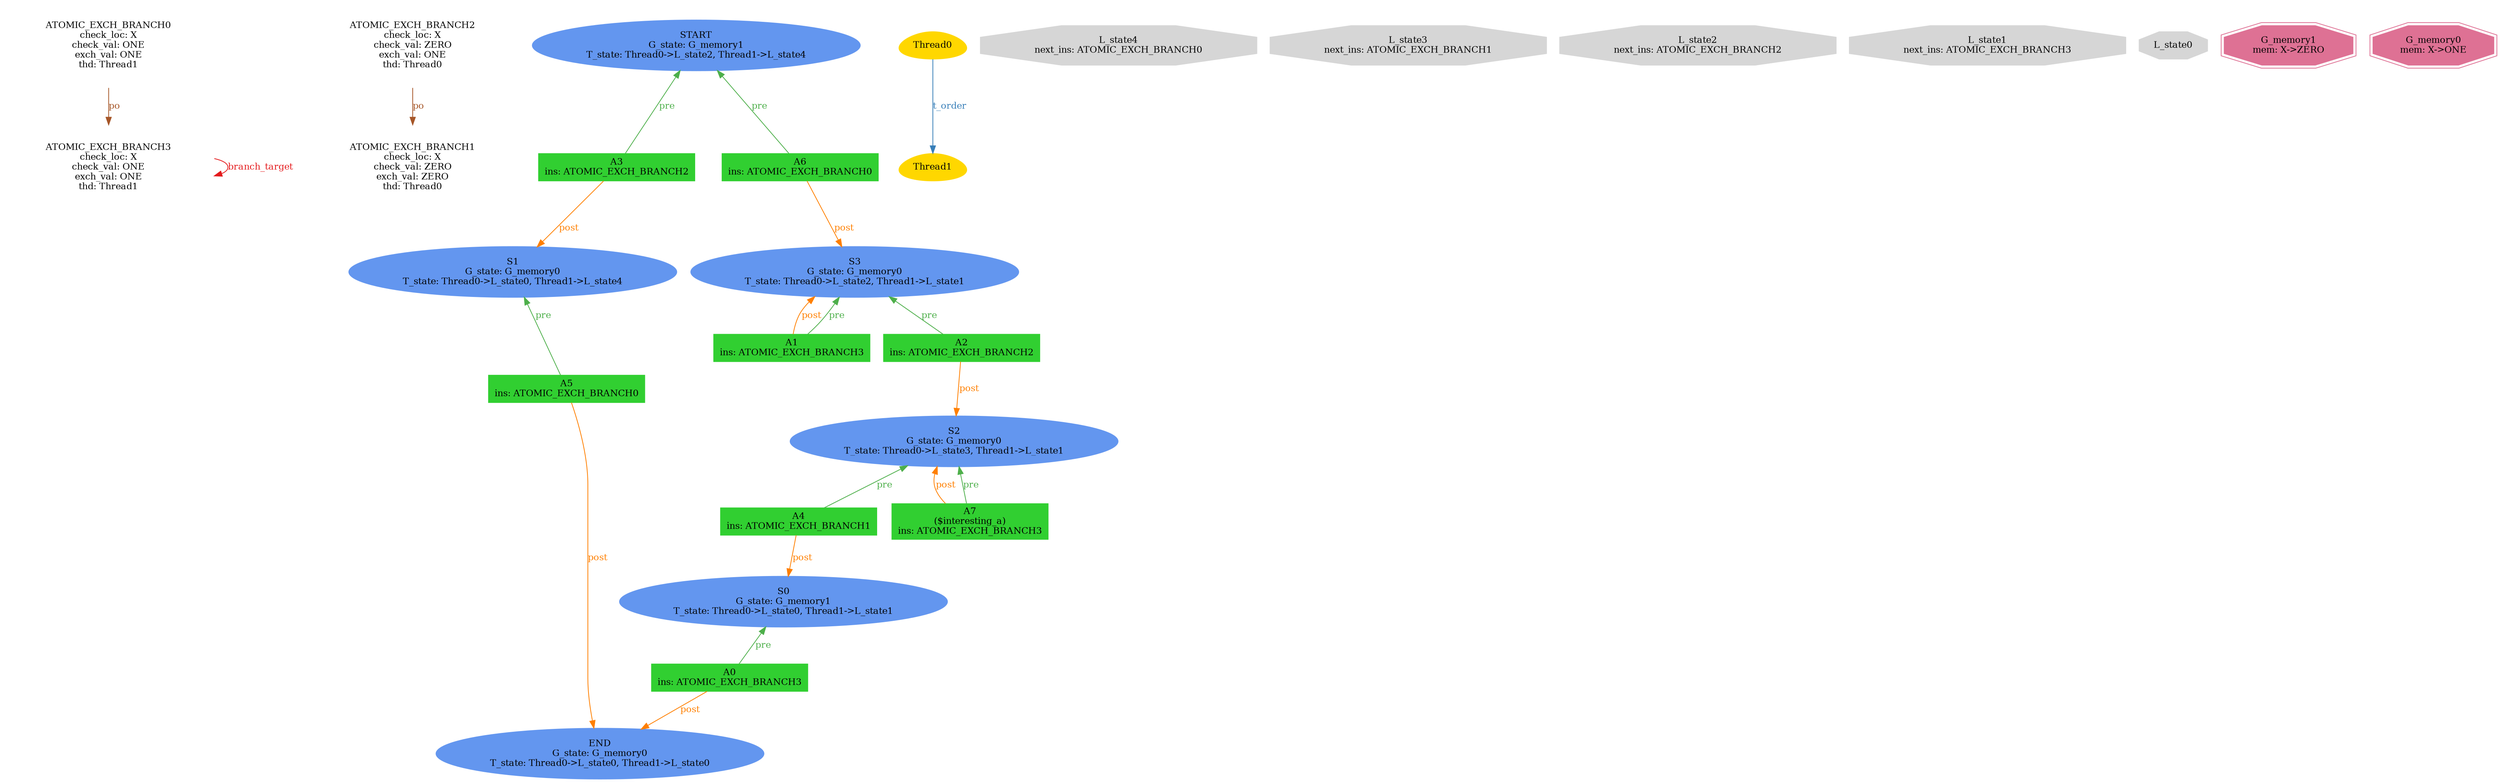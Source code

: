 digraph "graph" {
graph [fontsize=12]
node [fontsize=12]
edge [fontsize=12]
rankdir=TB;
"N18" -> "N18" [uuid = "<ATOMIC_EXCH_BRANCH3, ATOMIC_EXCH_BRANCH3>", color = "#e41a1c", fontcolor = "#e41a1c", style = "solid", label = "branch_target", dir = "forward", weight = "1"]
"N19" -> "N18" [uuid = "<ATOMIC_EXCH_BRANCH0, ATOMIC_EXCH_BRANCH3>", color = "#a65628", fontcolor = "#a65628", style = "solid", label = "po", dir = "forward", weight = "1"]
"N17" -> "N16" [uuid = "<ATOMIC_EXCH_BRANCH2, ATOMIC_EXCH_BRANCH1>", color = "#a65628", fontcolor = "#a65628", style = "solid", label = "po", dir = "forward", weight = "1"]
"N13" -> "N9" [uuid = "<A0, END>", color = "#ff7f00", fontcolor = "#ff7f00", style = "solid", label = "post", dir = "forward", weight = "1"]
"N24" -> "N20" [uuid = "<A1, S3>", color = "#ff7f00", fontcolor = "#ff7f00", style = "solid", label = "post", dir = "back", weight = "1"]
"N23" -> "N22" [uuid = "<A2, S2>", color = "#ff7f00", fontcolor = "#ff7f00", style = "solid", label = "post", dir = "forward", weight = "1"]
"N12" -> "N11" [uuid = "<A3, S1>", color = "#ff7f00", fontcolor = "#ff7f00", style = "solid", label = "post", dir = "forward", weight = "1"]
"N15" -> "N14" [uuid = "<A4, S0>", color = "#ff7f00", fontcolor = "#ff7f00", style = "solid", label = "post", dir = "forward", weight = "1"]
"N10" -> "N9" [uuid = "<A5, END>", color = "#ff7f00", fontcolor = "#ff7f00", style = "solid", label = "post", dir = "forward", weight = "1"]
"N25" -> "N24" [uuid = "<A6, S3>", color = "#ff7f00", fontcolor = "#ff7f00", style = "solid", label = "post", dir = "forward", weight = "1"]
"N22" -> "N21" [uuid = "<A7, S2>", color = "#ff7f00", fontcolor = "#ff7f00", style = "solid", label = "post", dir = "back", weight = "1"]
"N14" -> "N13" [uuid = "<A0, S0>", color = "#4daf4a", fontcolor = "#4daf4a", style = "solid", label = "pre", dir = "back", weight = "1"]
"N24" -> "N20" [uuid = "<A1, S3>", color = "#4daf4a", fontcolor = "#4daf4a", style = "solid", label = "pre", dir = "back", weight = "1"]
"N24" -> "N23" [uuid = "<A2, S3>", color = "#4daf4a", fontcolor = "#4daf4a", style = "solid", label = "pre", dir = "back", weight = "1"]
"N26" -> "N12" [uuid = "<A3, START>", color = "#4daf4a", fontcolor = "#4daf4a", style = "solid", label = "pre", dir = "back", weight = "1"]
"N22" -> "N15" [uuid = "<A4, S2>", color = "#4daf4a", fontcolor = "#4daf4a", style = "solid", label = "pre", dir = "back", weight = "1"]
"N11" -> "N10" [uuid = "<A5, S1>", color = "#4daf4a", fontcolor = "#4daf4a", style = "solid", label = "pre", dir = "back", weight = "1"]
"N26" -> "N25" [uuid = "<A6, START>", color = "#4daf4a", fontcolor = "#4daf4a", style = "solid", label = "pre", dir = "back", weight = "1"]
"N22" -> "N21" [uuid = "<A7, S2>", color = "#4daf4a", fontcolor = "#4daf4a", style = "solid", label = "pre", dir = "back", weight = "1"]
"N8" -> "N7" [uuid = "<Thread0, Thread1>", color = "#377eb8", fontcolor = "#377eb8", style = "solid", label = "t_order", dir = "forward", weight = "1"]
"N0" [uuid="L_state4", label="L_state4\nnext_ins: ATOMIC_EXCH_BRANCH0", color="#d6d6d6", fontcolor = "#000000", shape = "octagon", style = "filled, solid"]
"N1" [uuid="L_state3", label="L_state3\nnext_ins: ATOMIC_EXCH_BRANCH1", color="#d6d6d6", fontcolor = "#000000", shape = "octagon", style = "filled, solid"]
"N2" [uuid="L_state2", label="L_state2\nnext_ins: ATOMIC_EXCH_BRANCH2", color="#d6d6d6", fontcolor = "#000000", shape = "octagon", style = "filled, solid"]
"N3" [uuid="L_state1", label="L_state1\nnext_ins: ATOMIC_EXCH_BRANCH3", color="#d6d6d6", fontcolor = "#000000", shape = "octagon", style = "filled, solid"]
"N4" [uuid="L_state0", label="L_state0", color="#d6d6d6", fontcolor = "#000000", shape = "octagon", style = "filled, solid"]
"N5" [uuid="G_memory1", label="G_memory1\nmem: X->ZERO", color="#de7194", fontcolor = "#000000", shape = "doubleoctagon", style = "filled, solid"]
"N6" [uuid="G_memory0", label="G_memory0\nmem: X->ONE", color="#de7194", fontcolor = "#000000", shape = "doubleoctagon", style = "filled, solid"]
"N7" [uuid="Thread1", label="Thread1", color="#ffd700", fontcolor = "#000000", shape = "egg", style = "filled, solid"]
"N8" [uuid="Thread0", label="Thread0", color="#ffd700", fontcolor = "#000000", shape = "egg", style = "filled, solid"]
"N9" [uuid="END", label="END\nG_state: G_memory0\nT_state: Thread0->L_state0, Thread1->L_state0", color="#6396ef", fontcolor = "#000000", shape = "ellipse", style = "filled, solid"]
"N10" [uuid="A5", label="A5\nins: ATOMIC_EXCH_BRANCH0", color="#31cf31", fontcolor = "#000000", shape = "box", style = "filled, solid"]
"N11" [uuid="S1", label="S1\nG_state: G_memory0\nT_state: Thread0->L_state0, Thread1->L_state4", color="#6396ef", fontcolor = "#000000", shape = "ellipse", style = "filled, solid"]
"N12" [uuid="A3", label="A3\nins: ATOMIC_EXCH_BRANCH2", color="#31cf31", fontcolor = "#000000", shape = "box", style = "filled, solid"]
"N13" [uuid="A0", label="A0\nins: ATOMIC_EXCH_BRANCH3", color="#31cf31", fontcolor = "#000000", shape = "box", style = "filled, solid"]
"N14" [uuid="S0", label="S0\nG_state: G_memory1\nT_state: Thread0->L_state0, Thread1->L_state1", color="#6396ef", fontcolor = "#000000", shape = "ellipse", style = "filled, solid"]
"N15" [uuid="A4", label="A4\nins: ATOMIC_EXCH_BRANCH1", color="#31cf31", fontcolor = "#000000", shape = "box", style = "filled, solid"]
"N16" [uuid="ATOMIC_EXCH_BRANCH1", label="ATOMIC_EXCH_BRANCH1\ncheck_loc: X\ncheck_val: ZERO\nexch_val: ZERO\nthd: Thread0", color="#ffffff", fontcolor = "#000000", shape = "octagon", style = "filled, solid"]
"N17" [uuid="ATOMIC_EXCH_BRANCH2", label="ATOMIC_EXCH_BRANCH2\ncheck_loc: X\ncheck_val: ZERO\nexch_val: ONE\nthd: Thread0", color="#ffffff", fontcolor = "#000000", shape = "octagon", style = "filled, solid"]
"N18" [uuid="ATOMIC_EXCH_BRANCH3", label="ATOMIC_EXCH_BRANCH3\ncheck_loc: X\ncheck_val: ONE\nexch_val: ONE\nthd: Thread1", color="#ffffff", fontcolor = "#000000", shape = "octagon", style = "filled, solid"]
"N19" [uuid="ATOMIC_EXCH_BRANCH0", label="ATOMIC_EXCH_BRANCH0\ncheck_loc: X\ncheck_val: ONE\nexch_val: ONE\nthd: Thread1", color="#ffffff", fontcolor = "#000000", shape = "octagon", style = "filled, solid"]
"N20" [uuid="A1", label="A1\nins: ATOMIC_EXCH_BRANCH3", color="#31cf31", fontcolor = "#000000", shape = "box", style = "filled, solid"]
"N21" [uuid="A7", label="A7\n($interesting_a)\nins: ATOMIC_EXCH_BRANCH3", color="#31cf31", fontcolor = "#000000", shape = "box", style = "filled, solid"]
"N22" [uuid="S2", label="S2\nG_state: G_memory0\nT_state: Thread0->L_state3, Thread1->L_state1", color="#6396ef", fontcolor = "#000000", shape = "ellipse", style = "filled, solid"]
"N23" [uuid="A2", label="A2\nins: ATOMIC_EXCH_BRANCH2", color="#31cf31", fontcolor = "#000000", shape = "box", style = "filled, solid"]
"N24" [uuid="S3", label="S3\nG_state: G_memory0\nT_state: Thread0->L_state2, Thread1->L_state1", color="#6396ef", fontcolor = "#000000", shape = "ellipse", style = "filled, solid"]
"N25" [uuid="A6", label="A6\nins: ATOMIC_EXCH_BRANCH0", color="#31cf31", fontcolor = "#000000", shape = "box", style = "filled, solid"]
"N26" [uuid="START", label="START\nG_state: G_memory1\nT_state: Thread0->L_state2, Thread1->L_state4", color="#6396ef", fontcolor = "#000000", shape = "ellipse", style = "filled, solid"]
}
